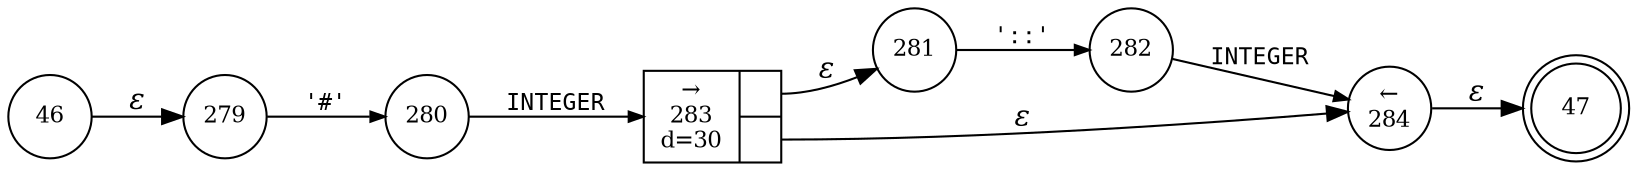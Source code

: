 digraph ATN {
rankdir=LR;
s47[fontsize=11, label="47", shape=doublecircle, fixedsize=true, width=.6];
s279[fontsize=11,label="279", shape=circle, fixedsize=true, width=.55, peripheries=1];
s280[fontsize=11,label="280", shape=circle, fixedsize=true, width=.55, peripheries=1];
s281[fontsize=11,label="281", shape=circle, fixedsize=true, width=.55, peripheries=1];
s282[fontsize=11,label="282", shape=circle, fixedsize=true, width=.55, peripheries=1];
s283[fontsize=11,label="{&rarr;\n283\nd=30|{<p0>|<p1>}}", shape=record, fixedsize=false, peripheries=1];
s284[fontsize=11,label="&larr;\n284", shape=circle, fixedsize=true, width=.55, peripheries=1];
s46[fontsize=11,label="46", shape=circle, fixedsize=true, width=.55, peripheries=1];
s46 -> s279 [fontname="Times-Italic", label="&epsilon;"];
s279 -> s280 [fontsize=11, fontname="Courier", arrowsize=.7, label = "'#'", arrowhead = normal];
s280 -> s283 [fontsize=11, fontname="Courier", arrowsize=.7, label = "INTEGER", arrowhead = normal];
s283:p0 -> s281 [fontname="Times-Italic", label="&epsilon;"];
s283:p1 -> s284 [fontname="Times-Italic", label="&epsilon;"];
s281 -> s282 [fontsize=11, fontname="Courier", arrowsize=.7, label = "'::'", arrowhead = normal];
s284 -> s47 [fontname="Times-Italic", label="&epsilon;"];
s282 -> s284 [fontsize=11, fontname="Courier", arrowsize=.7, label = "INTEGER", arrowhead = normal];
}